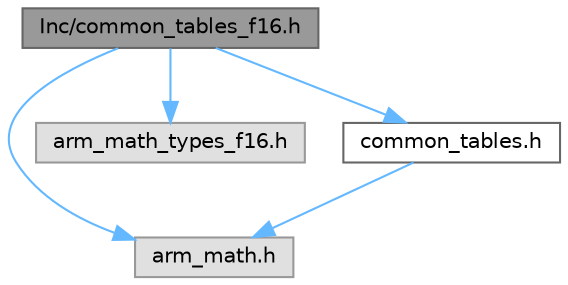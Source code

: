 digraph "Inc/common_tables_f16.h"
{
 // LATEX_PDF_SIZE
  bgcolor="transparent";
  edge [fontname=Helvetica,fontsize=10,labelfontname=Helvetica,labelfontsize=10];
  node [fontname=Helvetica,fontsize=10,shape=box,height=0.2,width=0.4];
  Node1 [id="Node000001",label="Inc/common_tables_f16.h",height=0.2,width=0.4,color="gray40", fillcolor="grey60", style="filled", fontcolor="black",tooltip="Header for common_tables_f16.c module."];
  Node1 -> Node2 [id="edge1_Node000001_Node000002",color="steelblue1",style="solid",tooltip=" "];
  Node2 [id="Node000002",label="arm_math.h",height=0.2,width=0.4,color="grey60", fillcolor="#E0E0E0", style="filled",tooltip=" "];
  Node1 -> Node3 [id="edge2_Node000001_Node000003",color="steelblue1",style="solid",tooltip=" "];
  Node3 [id="Node000003",label="arm_math_types_f16.h",height=0.2,width=0.4,color="grey60", fillcolor="#E0E0E0", style="filled",tooltip=" "];
  Node1 -> Node4 [id="edge3_Node000001_Node000004",color="steelblue1",style="solid",tooltip=" "];
  Node4 [id="Node000004",label="common_tables.h",height=0.2,width=0.4,color="grey40", fillcolor="white", style="filled",URL="$common__tables_8h.html",tooltip="Header for common_tables.c module."];
  Node4 -> Node2 [id="edge4_Node000004_Node000002",color="steelblue1",style="solid",tooltip=" "];
}
